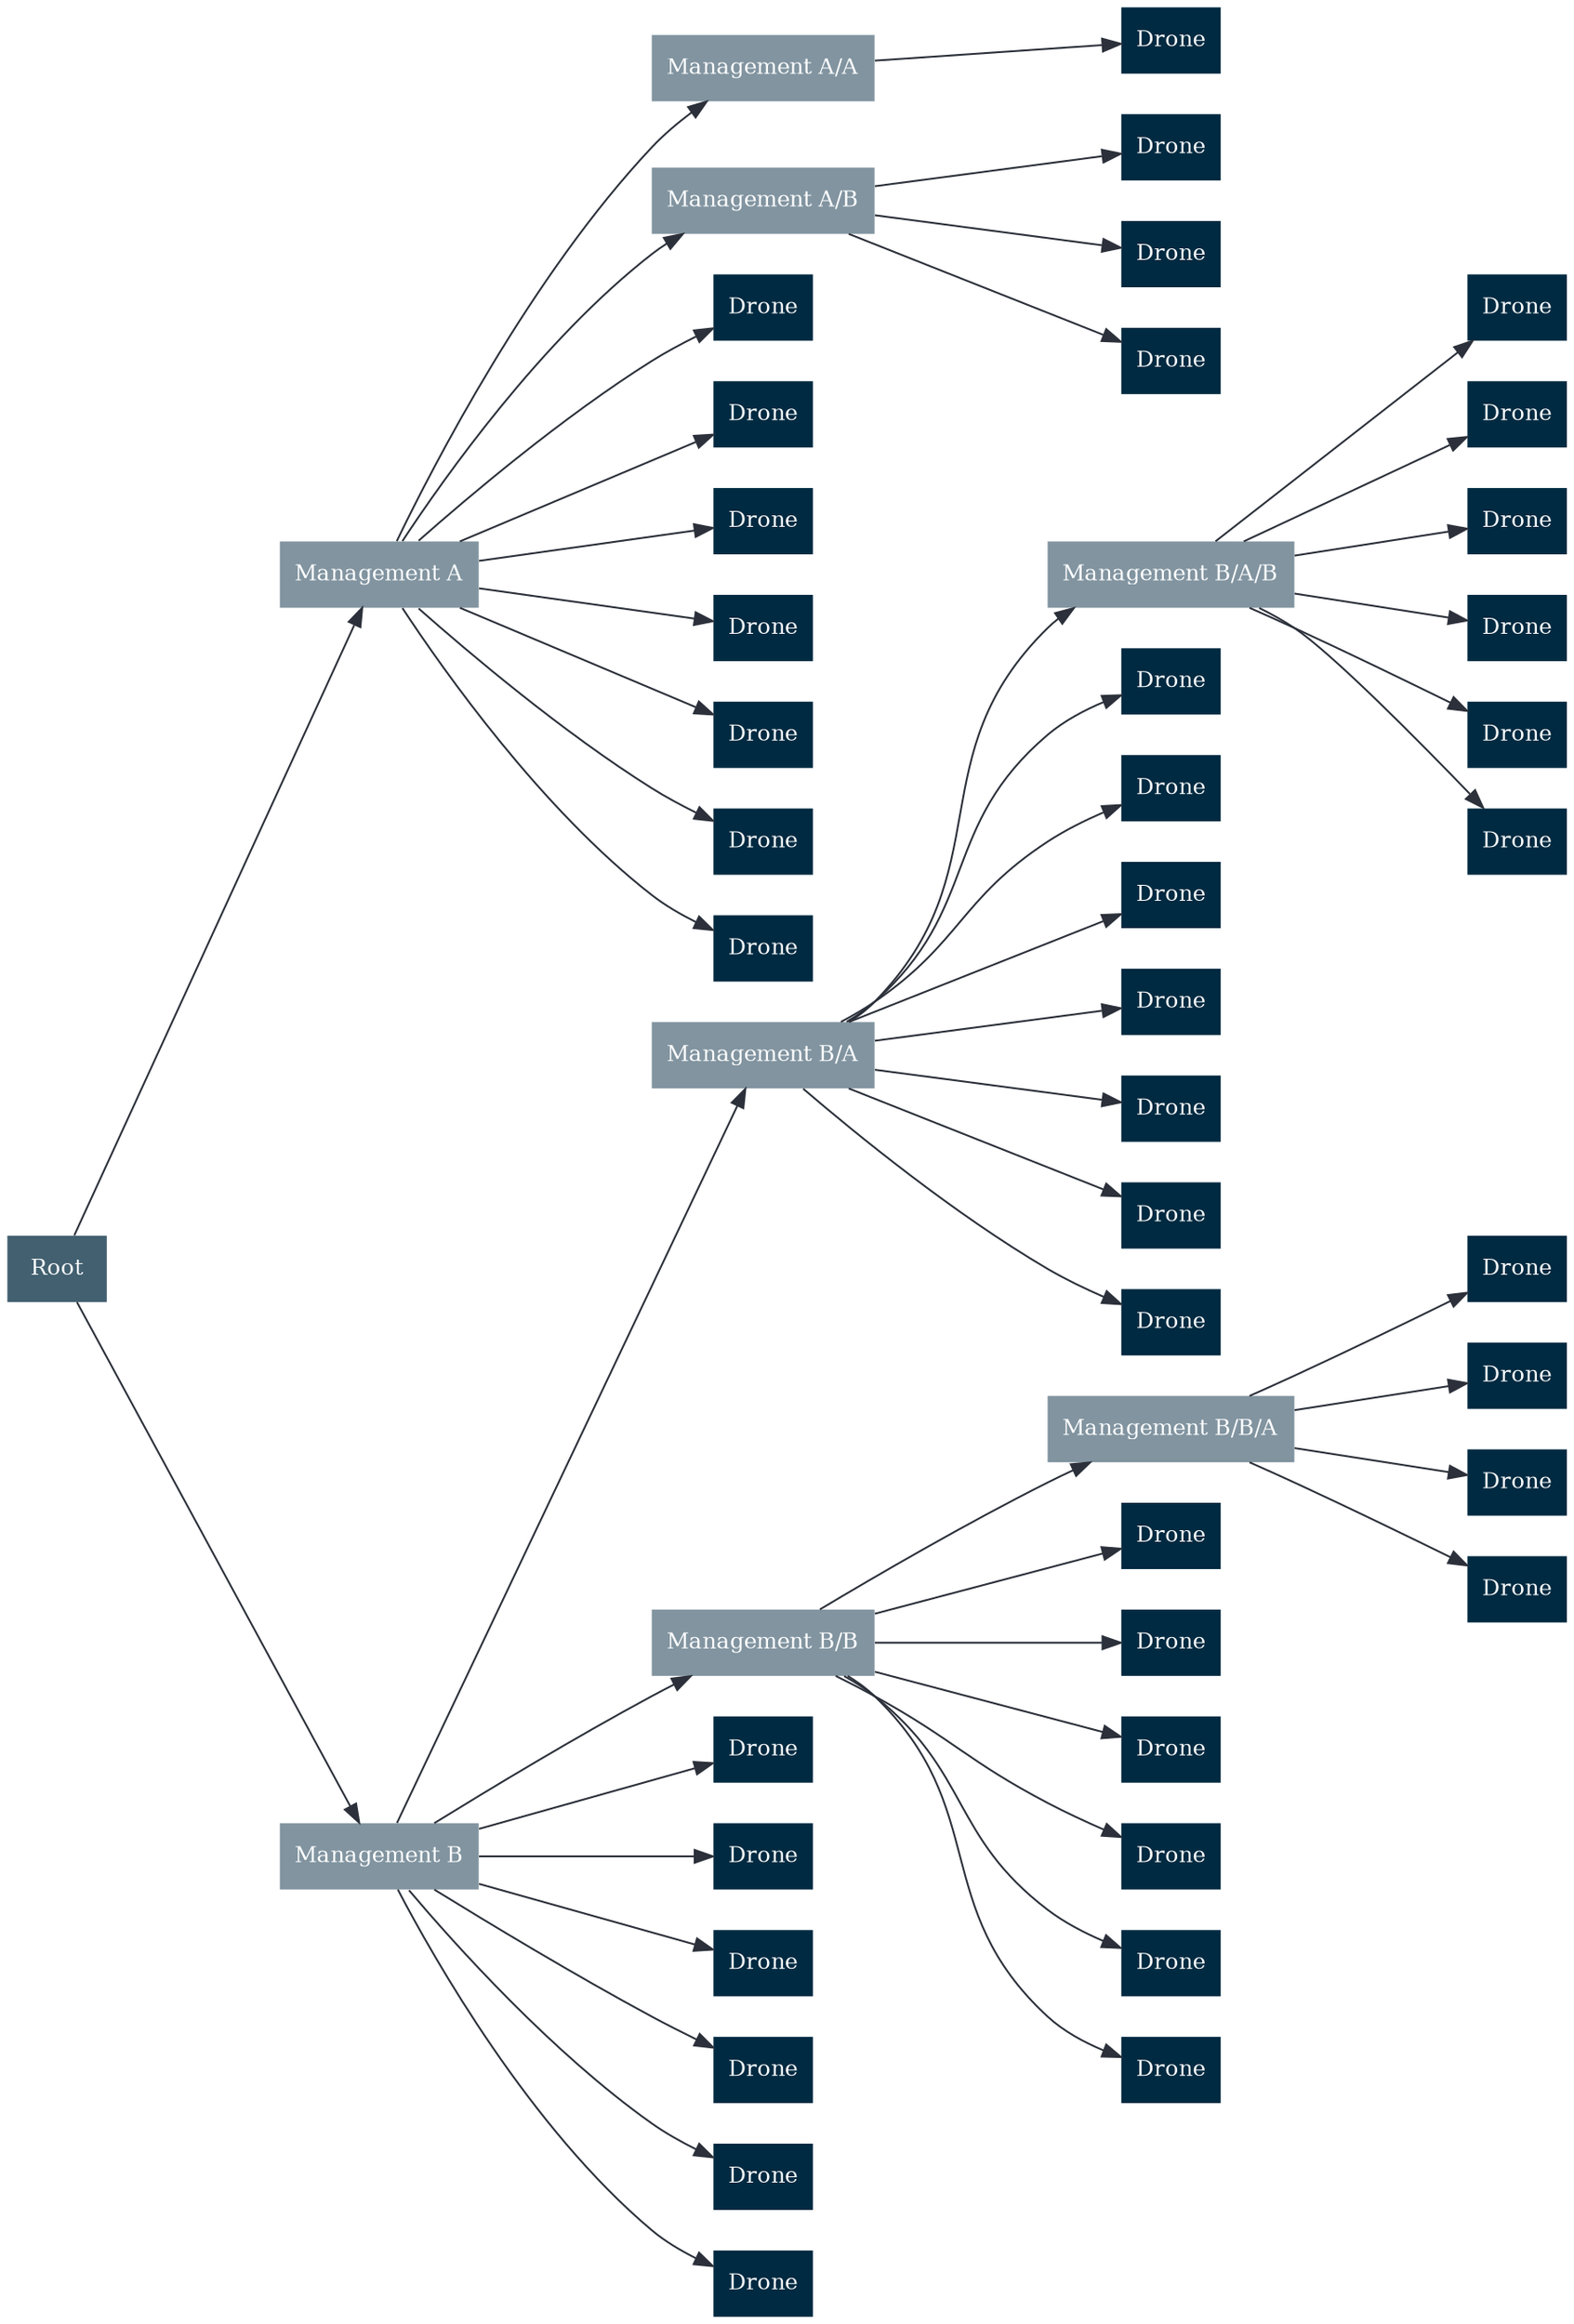 digraph G {
    rankdir="LR";
    splines=true;
    overlap=false;
    nodesep="0.3";
    ranksep="1.3";
    labelloc="t";
    fontname="Lato";
    node [ shape="plaintext" style="filled, rounded" fontsize=12]
    edge [ fontname="Lato" color="#2B303A" fontsize=8]

  node [style="filled, dashed" fillcolor="#8194a0" fontcolor="#ffffff" penwidth=1 color="#dddddd"]; {
            mgmt_a[label="Management A"];
            mgmt_a_a[label="Management A/A"];
            mgmt_a_b[label="Management A/B"];
            mgmt_b[label="Management B"];
            mgmt_b_a[label="Management B/A"];
            mgmt_b_a_b[label="Management B/A/B"];
            mgmt_b_b[label="Management B/B"];
            mgmt_b_b_a[label="Management B/B/A"];
    }
  node [style="filled, dashed" fillcolor="#426070" fontcolor="#ffffff" penwidth=1 color="#dddddd"]; {
            root[label="Root"];
    }
  node [style="filled, dashed" fillcolor="#002a41" fontcolor="#ffffff" penwidth=1 color="#dddddd"]; {
            drone_01[label="Drone"];
            drone_02[label="Drone"];
            drone_03[label="Drone"];
            drone_04[label="Drone"];
            drone_05[label="Drone"];
            drone_06[label="Drone"];
            drone_07[label="Drone"];
            drone_08[label="Drone"];
            drone_09[label="Drone"];
            drone_10[label="Drone"];
            drone_11[label="Drone"];
            drone_12[label="Drone"];
            drone_13[label="Drone"];
            drone_14[label="Drone"];
            drone_15[label="Drone"];
            drone_16[label="Drone"];
            drone_17[label="Drone"];
            drone_18[label="Drone"];
            drone_19[label="Drone"];
            drone_20[label="Drone"];
            drone_21[label="Drone"];
            drone_22[label="Drone"];
            drone_23[label="Drone"];
            drone_24[label="Drone"];
            drone_25[label="Drone"];
            drone_26[label="Drone"];
            drone_27[label="Drone"];
            drone_28[label="Drone"];
            drone_29[label="Drone"];
            drone_30[label="Drone"];
            drone_31[label="Drone"];
            drone_32[label="Drone"];
            drone_33[label="Drone"];
            drone_34[label="Drone"];
            drone_35[label="Drone"];
            drone_36[label="Drone"];
            drone_37[label="Drone"];
            drone_38[label="Drone"];
            drone_39[label="Drone"];
            drone_40[label="Drone"];
    }
  node [style="filled, dashed" fillcolor="#224558" fontcolor="#ffffff" penwidth=1 color="#dddddd"]; {
    }

node [style="filled, rounded" fillcolor="#dddddd" fontcolor="#000000"];

      root -> mgmt_a;
      mgmt_a -> mgmt_a_a;
      mgmt_a -> mgmt_a_b;
      root -> mgmt_b;
      mgmt_b -> mgmt_b_a;
      mgmt_b_a -> mgmt_b_a_b;
      mgmt_b -> mgmt_b_b;
      mgmt_b_b -> mgmt_b_b_a;
      mgmt_a -> drone_01;
      mgmt_a_a -> drone_02;
      mgmt_a_b -> drone_03;
      mgmt_a_b -> drone_04;
      mgmt_a_b -> drone_05;
      mgmt_b_a -> drone_06;
      mgmt_b_a -> drone_07;
      mgmt_b_a -> drone_08;
      mgmt_b_a -> drone_09;
      mgmt_b_a -> drone_10;
      mgmt_b_a -> drone_11;
      mgmt_b_a -> drone_12;
      mgmt_b_b -> drone_13;
      mgmt_b_b -> drone_14;
      mgmt_b_b -> drone_15;
      mgmt_b_b -> drone_16;
      mgmt_b_b -> drone_17;
      mgmt_b_b -> drone_18;
      mgmt_a -> drone_19;
      mgmt_a -> drone_20;
      mgmt_a -> drone_21;
      mgmt_a -> drone_22;
      mgmt_a -> drone_23;
      mgmt_a -> drone_24;
      mgmt_b -> drone_25;
      mgmt_b -> drone_26;
      mgmt_b -> drone_27;
      mgmt_b -> drone_28;
      mgmt_b -> drone_29;
      mgmt_b -> drone_30;
      mgmt_b_a_b -> drone_31;
      mgmt_b_a_b -> drone_32;
      mgmt_b_a_b -> drone_33;
      mgmt_b_a_b -> drone_34;
      mgmt_b_a_b -> drone_35;
      mgmt_b_a_b -> drone_36;
      mgmt_b_b_a -> drone_37;
      mgmt_b_b_a -> drone_38;
      mgmt_b_b_a -> drone_39;
      mgmt_b_b_a -> drone_40;
}
